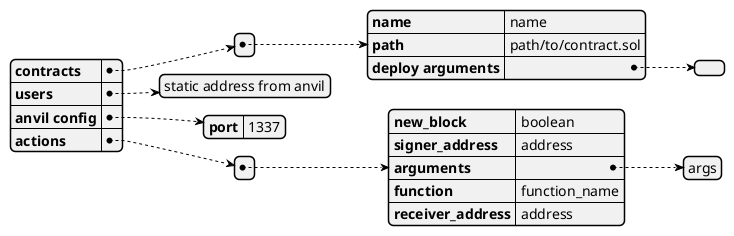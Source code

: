 @startjson
{
    "contracts":[
        {
         "name": "name",
         "path": "path/to/contract.sol",
         "deploy arguments": []
        }
    ],
    "users":[
        "static address from anvil"
    ],
    "anvil config": {
        "port": 1337
    },
    "actions": [
        {
            "new_block": "boolean",
            "signer_address": "address",
            "arguments": ["args"],
            "function": "function_name",
            "receiver_address": "address"
        }
    ]



}


@endjson
